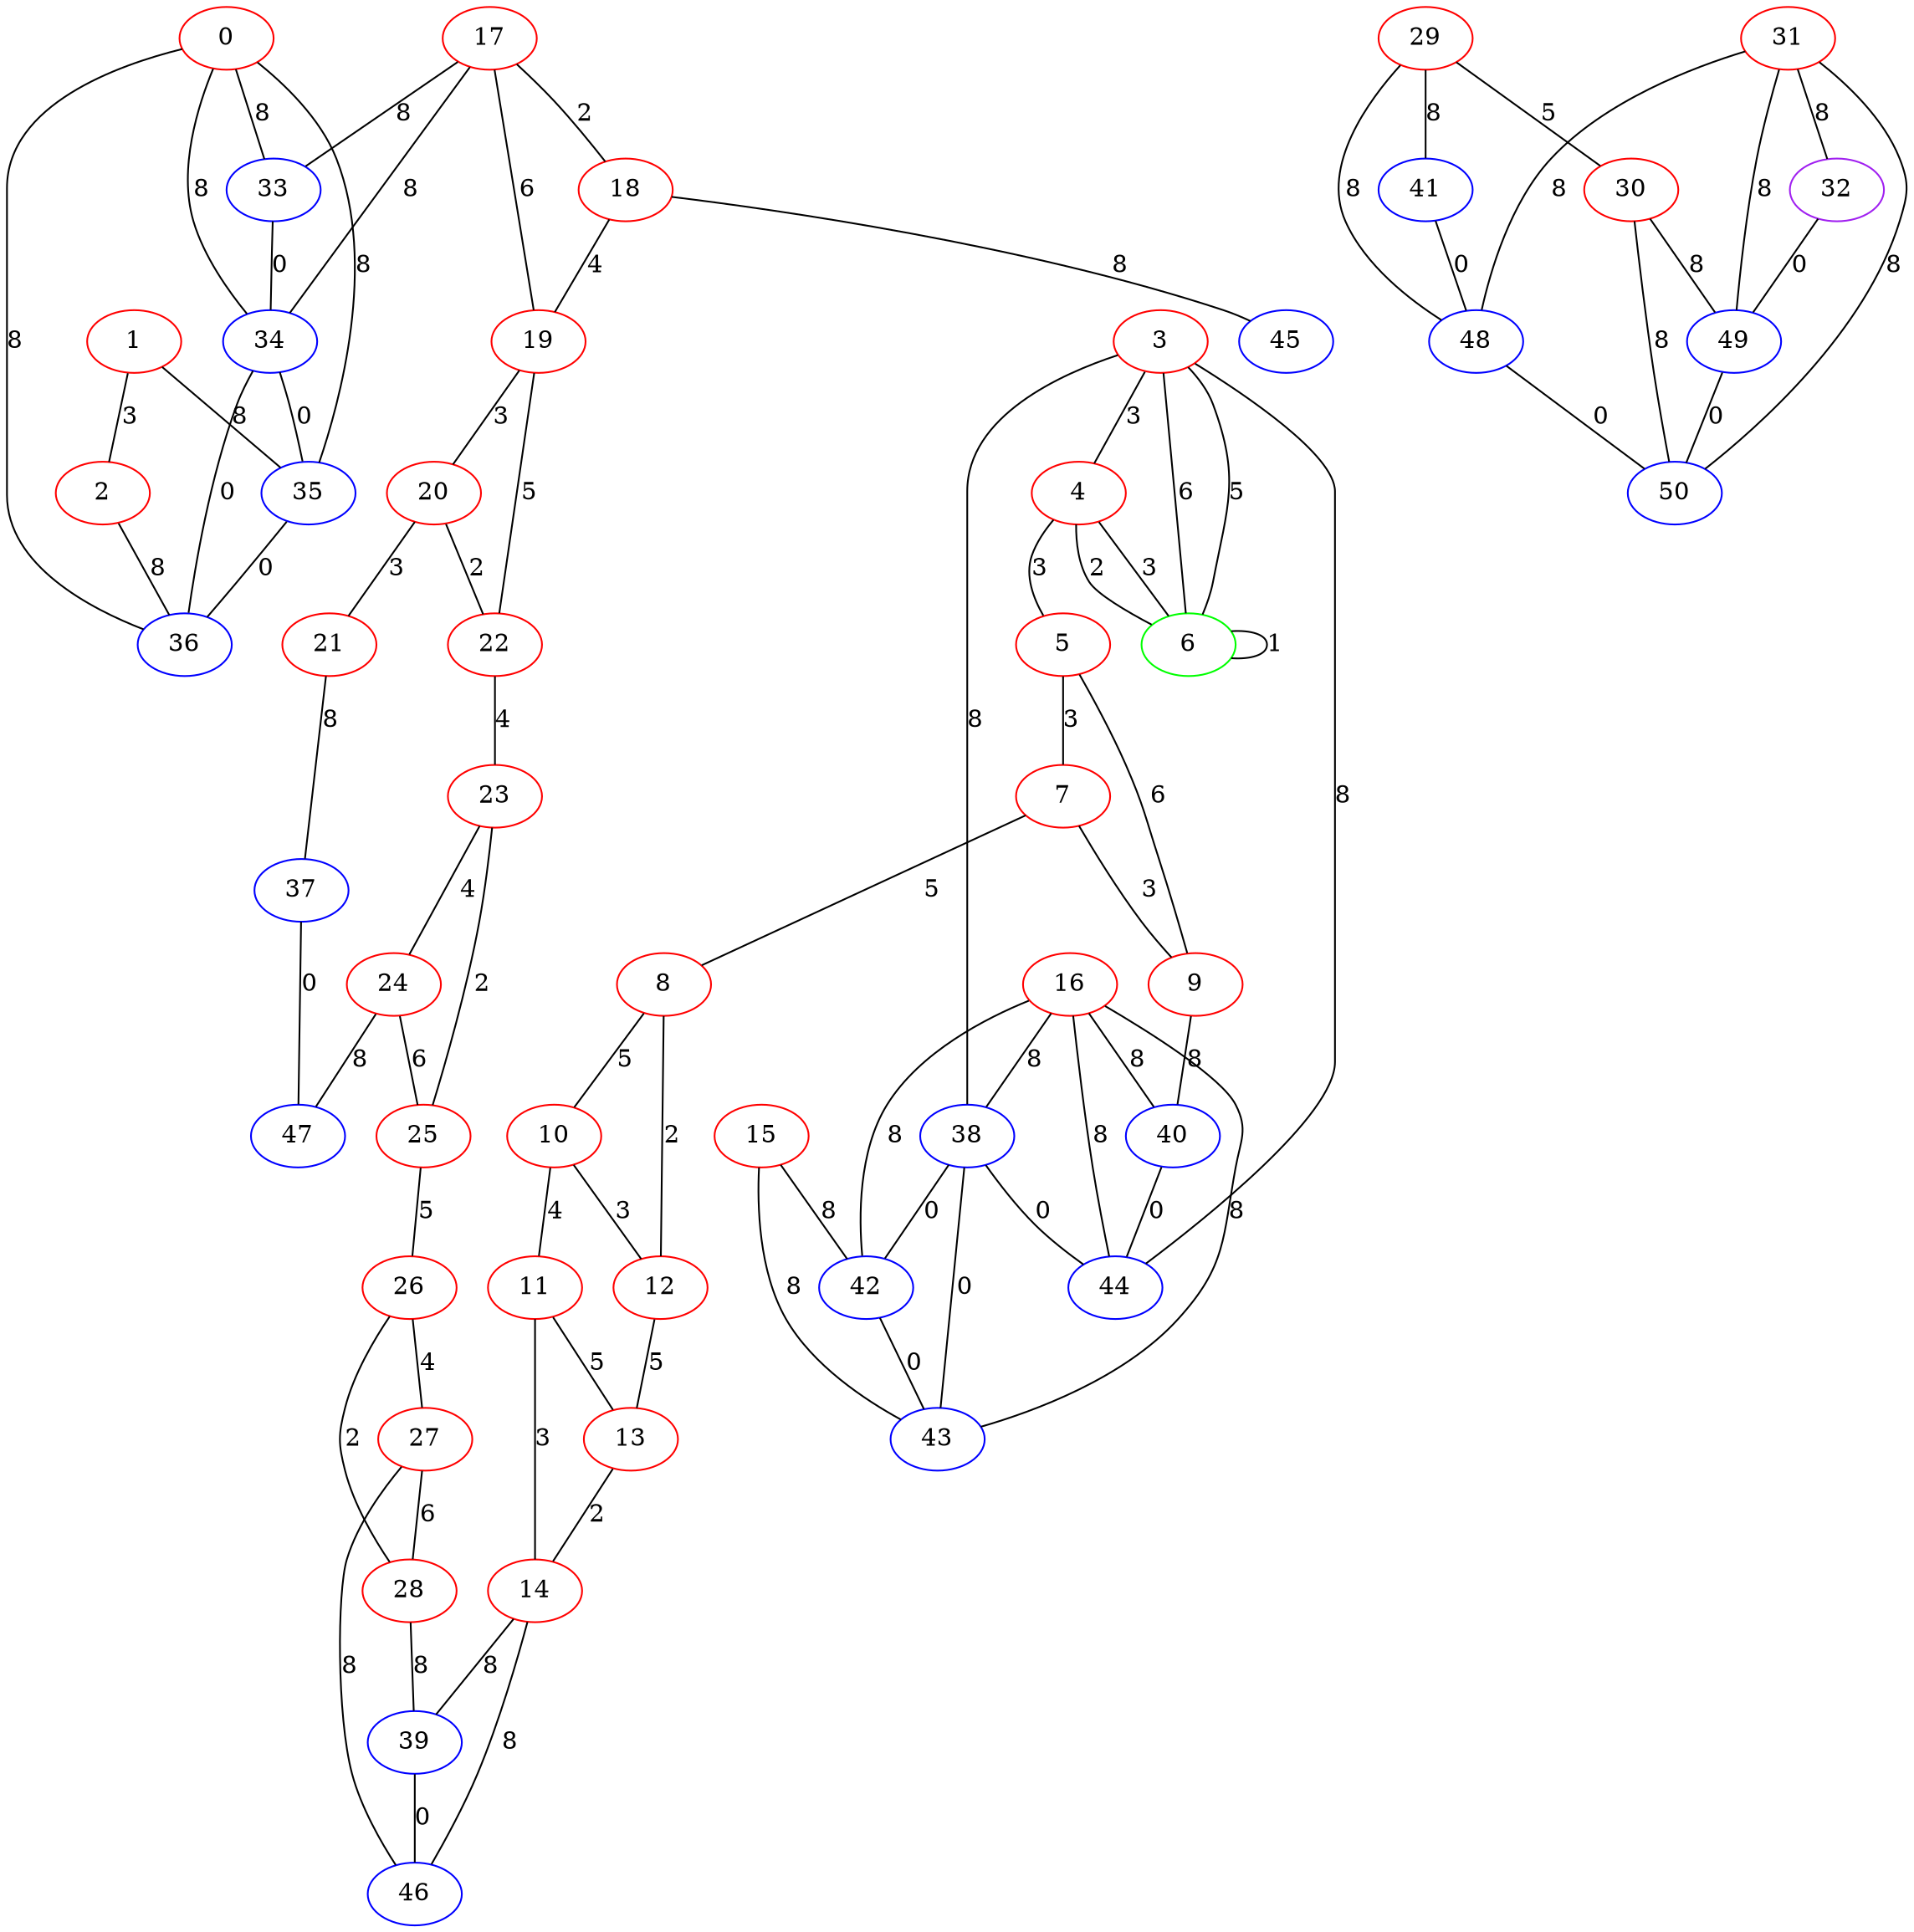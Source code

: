 graph "" {
0 [color=red, weight=1];
1 [color=red, weight=1];
2 [color=red, weight=1];
3 [color=red, weight=1];
4 [color=red, weight=1];
5 [color=red, weight=1];
6 [color=green, weight=2];
7 [color=red, weight=1];
8 [color=red, weight=1];
9 [color=red, weight=1];
10 [color=red, weight=1];
11 [color=red, weight=1];
12 [color=red, weight=1];
13 [color=red, weight=1];
14 [color=red, weight=1];
15 [color=red, weight=1];
16 [color=red, weight=1];
17 [color=red, weight=1];
18 [color=red, weight=1];
19 [color=red, weight=1];
20 [color=red, weight=1];
21 [color=red, weight=1];
22 [color=red, weight=1];
23 [color=red, weight=1];
24 [color=red, weight=1];
25 [color=red, weight=1];
26 [color=red, weight=1];
27 [color=red, weight=1];
28 [color=red, weight=1];
29 [color=red, weight=1];
30 [color=red, weight=1];
31 [color=red, weight=1];
32 [color=purple, weight=4];
33 [color=blue, weight=3];
34 [color=blue, weight=3];
35 [color=blue, weight=3];
36 [color=blue, weight=3];
37 [color=blue, weight=3];
38 [color=blue, weight=3];
39 [color=blue, weight=3];
40 [color=blue, weight=3];
41 [color=blue, weight=3];
42 [color=blue, weight=3];
43 [color=blue, weight=3];
44 [color=blue, weight=3];
45 [color=blue, weight=3];
46 [color=blue, weight=3];
47 [color=blue, weight=3];
48 [color=blue, weight=3];
49 [color=blue, weight=3];
50 [color=blue, weight=3];
0 -- 33  [key=0, label=8];
0 -- 34  [key=0, label=8];
0 -- 35  [key=0, label=8];
0 -- 36  [key=0, label=8];
1 -- 2  [key=0, label=3];
1 -- 35  [key=0, label=8];
2 -- 36  [key=0, label=8];
3 -- 44  [key=0, label=8];
3 -- 4  [key=0, label=3];
3 -- 38  [key=0, label=8];
3 -- 6  [key=0, label=5];
3 -- 6  [key=1, label=6];
4 -- 5  [key=0, label=3];
4 -- 6  [key=0, label=2];
4 -- 6  [key=1, label=3];
5 -- 9  [key=0, label=6];
5 -- 7  [key=0, label=3];
6 -- 6  [key=0, label=1];
7 -- 8  [key=0, label=5];
7 -- 9  [key=0, label=3];
8 -- 10  [key=0, label=5];
8 -- 12  [key=0, label=2];
9 -- 40  [key=0, label=8];
10 -- 11  [key=0, label=4];
10 -- 12  [key=0, label=3];
11 -- 13  [key=0, label=5];
11 -- 14  [key=0, label=3];
12 -- 13  [key=0, label=5];
13 -- 14  [key=0, label=2];
14 -- 46  [key=0, label=8];
14 -- 39  [key=0, label=8];
15 -- 42  [key=0, label=8];
15 -- 43  [key=0, label=8];
16 -- 40  [key=0, label=8];
16 -- 42  [key=0, label=8];
16 -- 43  [key=0, label=8];
16 -- 44  [key=0, label=8];
16 -- 38  [key=0, label=8];
17 -- 33  [key=0, label=8];
17 -- 18  [key=0, label=2];
17 -- 19  [key=0, label=6];
17 -- 34  [key=0, label=8];
18 -- 19  [key=0, label=4];
18 -- 45  [key=0, label=8];
19 -- 20  [key=0, label=3];
19 -- 22  [key=0, label=5];
20 -- 21  [key=0, label=3];
20 -- 22  [key=0, label=2];
21 -- 37  [key=0, label=8];
22 -- 23  [key=0, label=4];
23 -- 24  [key=0, label=4];
23 -- 25  [key=0, label=2];
24 -- 25  [key=0, label=6];
24 -- 47  [key=0, label=8];
25 -- 26  [key=0, label=5];
26 -- 27  [key=0, label=4];
26 -- 28  [key=0, label=2];
27 -- 28  [key=0, label=6];
27 -- 46  [key=0, label=8];
28 -- 39  [key=0, label=8];
29 -- 48  [key=0, label=8];
29 -- 41  [key=0, label=8];
29 -- 30  [key=0, label=5];
30 -- 49  [key=0, label=8];
30 -- 50  [key=0, label=8];
31 -- 48  [key=0, label=8];
31 -- 32  [key=0, label=8];
31 -- 50  [key=0, label=8];
31 -- 49  [key=0, label=8];
32 -- 49  [key=0, label=0];
33 -- 34  [key=0, label=0];
34 -- 35  [key=0, label=0];
34 -- 36  [key=0, label=0];
35 -- 36  [key=0, label=0];
37 -- 47  [key=0, label=0];
38 -- 42  [key=0, label=0];
38 -- 43  [key=0, label=0];
38 -- 44  [key=0, label=0];
39 -- 46  [key=0, label=0];
40 -- 44  [key=0, label=0];
41 -- 48  [key=0, label=0];
42 -- 43  [key=0, label=0];
48 -- 50  [key=0, label=0];
49 -- 50  [key=0, label=0];
}
